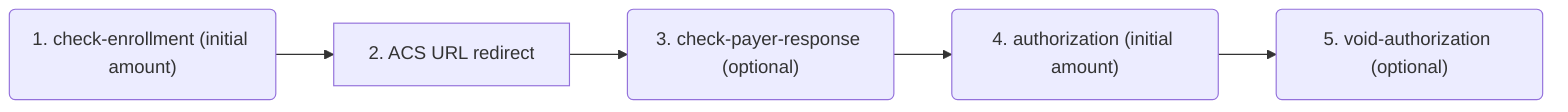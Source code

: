 graph LR

A("1. check-enrollment (initial amount)")-->B

B["2. ACS URL redirect"]-->C

C("3. check-payer-response (optional)")-->D

D("4. authorization (initial amount)")-->E

E("5. void-authorization (optional)")

class B squared-rect